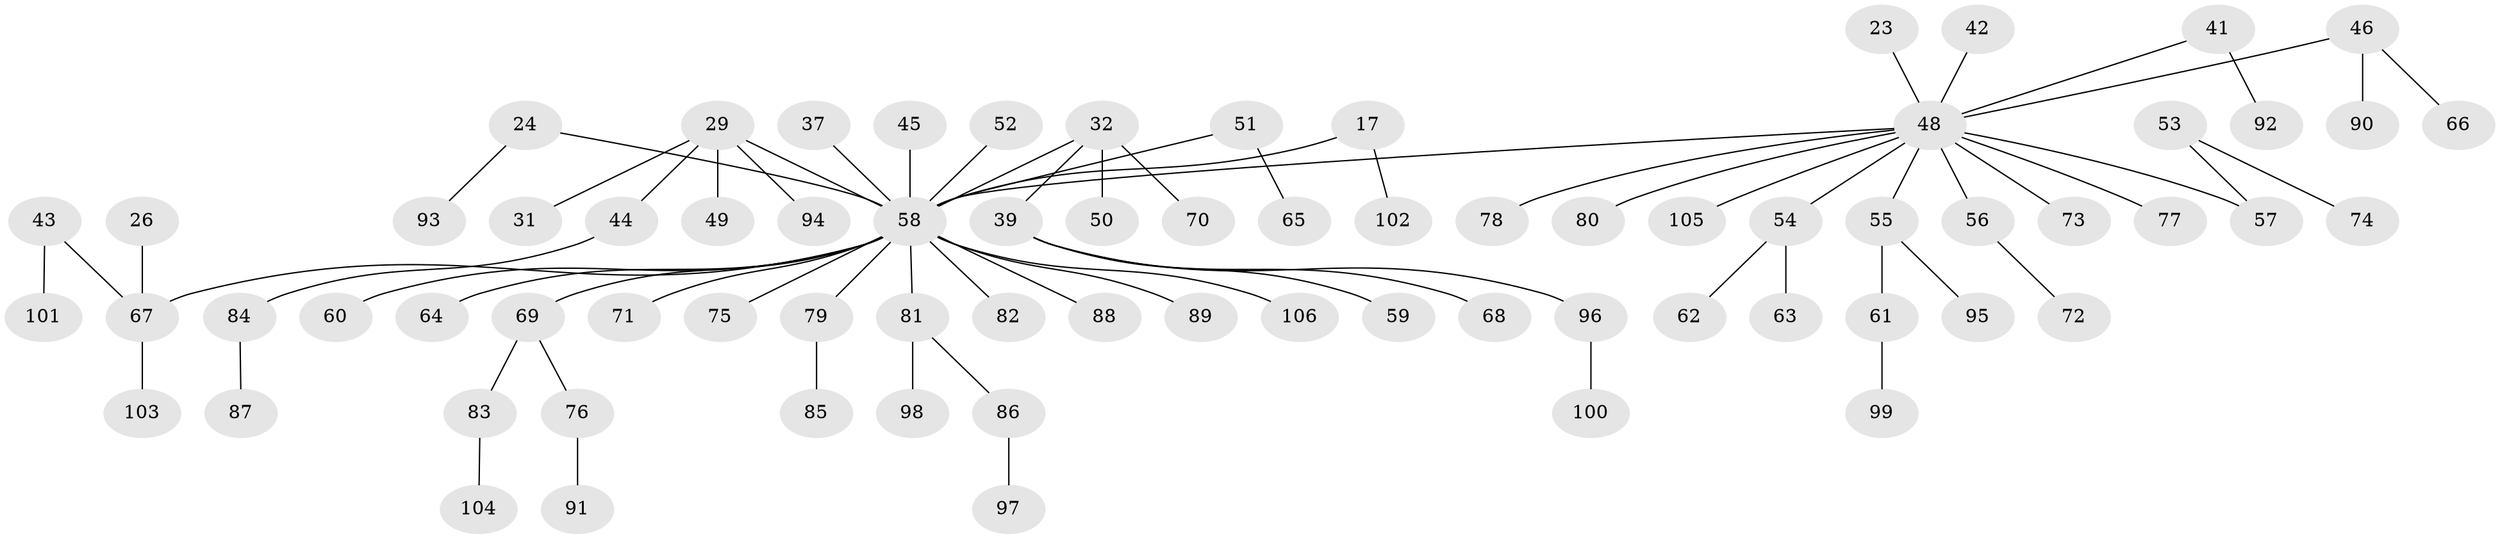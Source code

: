 // original degree distribution, {4: 0.07547169811320754, 7: 0.009433962264150943, 6: 0.009433962264150943, 3: 0.16037735849056603, 2: 0.2169811320754717, 5: 0.02830188679245283, 1: 0.5}
// Generated by graph-tools (version 1.1) at 2025/56/03/04/25 21:56:50]
// undirected, 74 vertices, 73 edges
graph export_dot {
graph [start="1"]
  node [color=gray90,style=filled];
  17;
  23;
  24;
  26;
  29;
  31;
  32;
  37;
  39;
  41 [super="+40"];
  42;
  43;
  44;
  45;
  46;
  48 [super="+47"];
  49;
  50;
  51;
  52;
  53;
  54 [super="+35"];
  55;
  56;
  57 [super="+15"];
  58 [super="+22+34+25+27+12+30+28+36"];
  59;
  60;
  61;
  62;
  63;
  64;
  65;
  66;
  67 [super="+9"];
  68;
  69;
  70;
  71;
  72;
  73;
  74;
  75;
  76;
  77;
  78;
  79;
  80;
  81 [super="+13"];
  82;
  83;
  84;
  85;
  86;
  87;
  88;
  89;
  90;
  91;
  92;
  93;
  94;
  95;
  96;
  97;
  98;
  99;
  100;
  101;
  102;
  103;
  104;
  105;
  106;
  17 -- 102;
  17 -- 58;
  23 -- 48;
  24 -- 93;
  24 -- 58;
  26 -- 67;
  29 -- 31;
  29 -- 44;
  29 -- 49;
  29 -- 94;
  29 -- 58;
  32 -- 39;
  32 -- 50;
  32 -- 70;
  32 -- 58;
  37 -- 58;
  39 -- 59;
  39 -- 68;
  39 -- 96;
  41 -- 92;
  41 -- 48;
  42 -- 48;
  43 -- 101;
  43 -- 67;
  44 -- 84;
  45 -- 58;
  46 -- 66;
  46 -- 90;
  46 -- 48;
  48 -- 77;
  48 -- 105;
  48 -- 73;
  48 -- 78;
  48 -- 80;
  48 -- 55;
  48 -- 54;
  48 -- 56;
  48 -- 57;
  48 -- 58;
  51 -- 65;
  51 -- 58;
  52 -- 58;
  53 -- 74;
  53 -- 57;
  54 -- 62;
  54 -- 63;
  55 -- 61;
  55 -- 95;
  56 -- 72;
  58 -- 64;
  58 -- 106;
  58 -- 67;
  58 -- 75;
  58 -- 81;
  58 -- 82;
  58 -- 88;
  58 -- 60;
  58 -- 69;
  58 -- 71;
  58 -- 89;
  58 -- 79;
  61 -- 99;
  67 -- 103;
  69 -- 76;
  69 -- 83;
  76 -- 91;
  79 -- 85;
  81 -- 86;
  81 -- 98;
  83 -- 104;
  84 -- 87;
  86 -- 97;
  96 -- 100;
}
